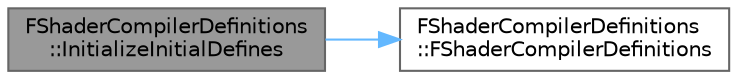 digraph "FShaderCompilerDefinitions::InitializeInitialDefines"
{
 // INTERACTIVE_SVG=YES
 // LATEX_PDF_SIZE
  bgcolor="transparent";
  edge [fontname=Helvetica,fontsize=10,labelfontname=Helvetica,labelfontsize=10];
  node [fontname=Helvetica,fontsize=10,shape=box,height=0.2,width=0.4];
  rankdir="LR";
  Node1 [id="Node000001",label="FShaderCompilerDefinitions\l::InitializeInitialDefines",height=0.2,width=0.4,color="gray40", fillcolor="grey60", style="filled", fontcolor="black",tooltip="Called from FShaderInitialDefinesInitializer."];
  Node1 -> Node2 [id="edge1_Node000001_Node000002",color="steelblue1",style="solid",tooltip=" "];
  Node2 [id="Node000002",label="FShaderCompilerDefinitions\l::FShaderCompilerDefinitions",height=0.2,width=0.4,color="grey40", fillcolor="white", style="filled",URL="$d8/d79/classFShaderCompilerDefinitions.html#a468f1ec1ccf7298ebeb9b2d720fdef34",tooltip=" "];
}
